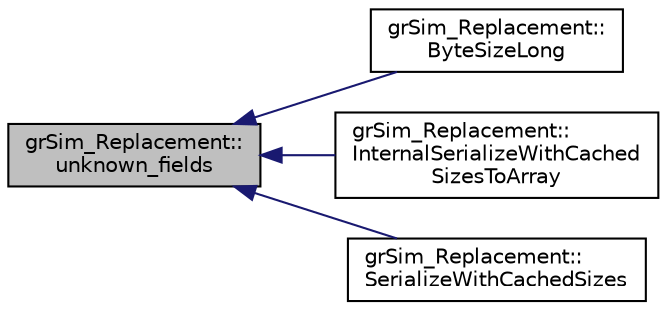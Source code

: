 digraph "grSim_Replacement::unknown_fields"
{
 // INTERACTIVE_SVG=YES
  edge [fontname="Helvetica",fontsize="10",labelfontname="Helvetica",labelfontsize="10"];
  node [fontname="Helvetica",fontsize="10",shape=record];
  rankdir="LR";
  Node1 [label="grSim_Replacement::\lunknown_fields",height=0.2,width=0.4,color="black", fillcolor="grey75", style="filled", fontcolor="black"];
  Node1 -> Node2 [dir="back",color="midnightblue",fontsize="10",style="solid",fontname="Helvetica"];
  Node2 [label="grSim_Replacement::\lByteSizeLong",height=0.2,width=0.4,color="black", fillcolor="white", style="filled",URL="$d0/de6/classgr_sim___replacement.html#aa5d00fe52c4fd6d4aafe50318b05d803"];
  Node1 -> Node3 [dir="back",color="midnightblue",fontsize="10",style="solid",fontname="Helvetica"];
  Node3 [label="grSim_Replacement::\lInternalSerializeWithCached\lSizesToArray",height=0.2,width=0.4,color="black", fillcolor="white", style="filled",URL="$d0/de6/classgr_sim___replacement.html#aa24ce0474bf909021befa5c49986beda"];
  Node1 -> Node4 [dir="back",color="midnightblue",fontsize="10",style="solid",fontname="Helvetica"];
  Node4 [label="grSim_Replacement::\lSerializeWithCachedSizes",height=0.2,width=0.4,color="black", fillcolor="white", style="filled",URL="$d0/de6/classgr_sim___replacement.html#ad6bc4efc86910d8cdbcc4823df7681fc"];
}
